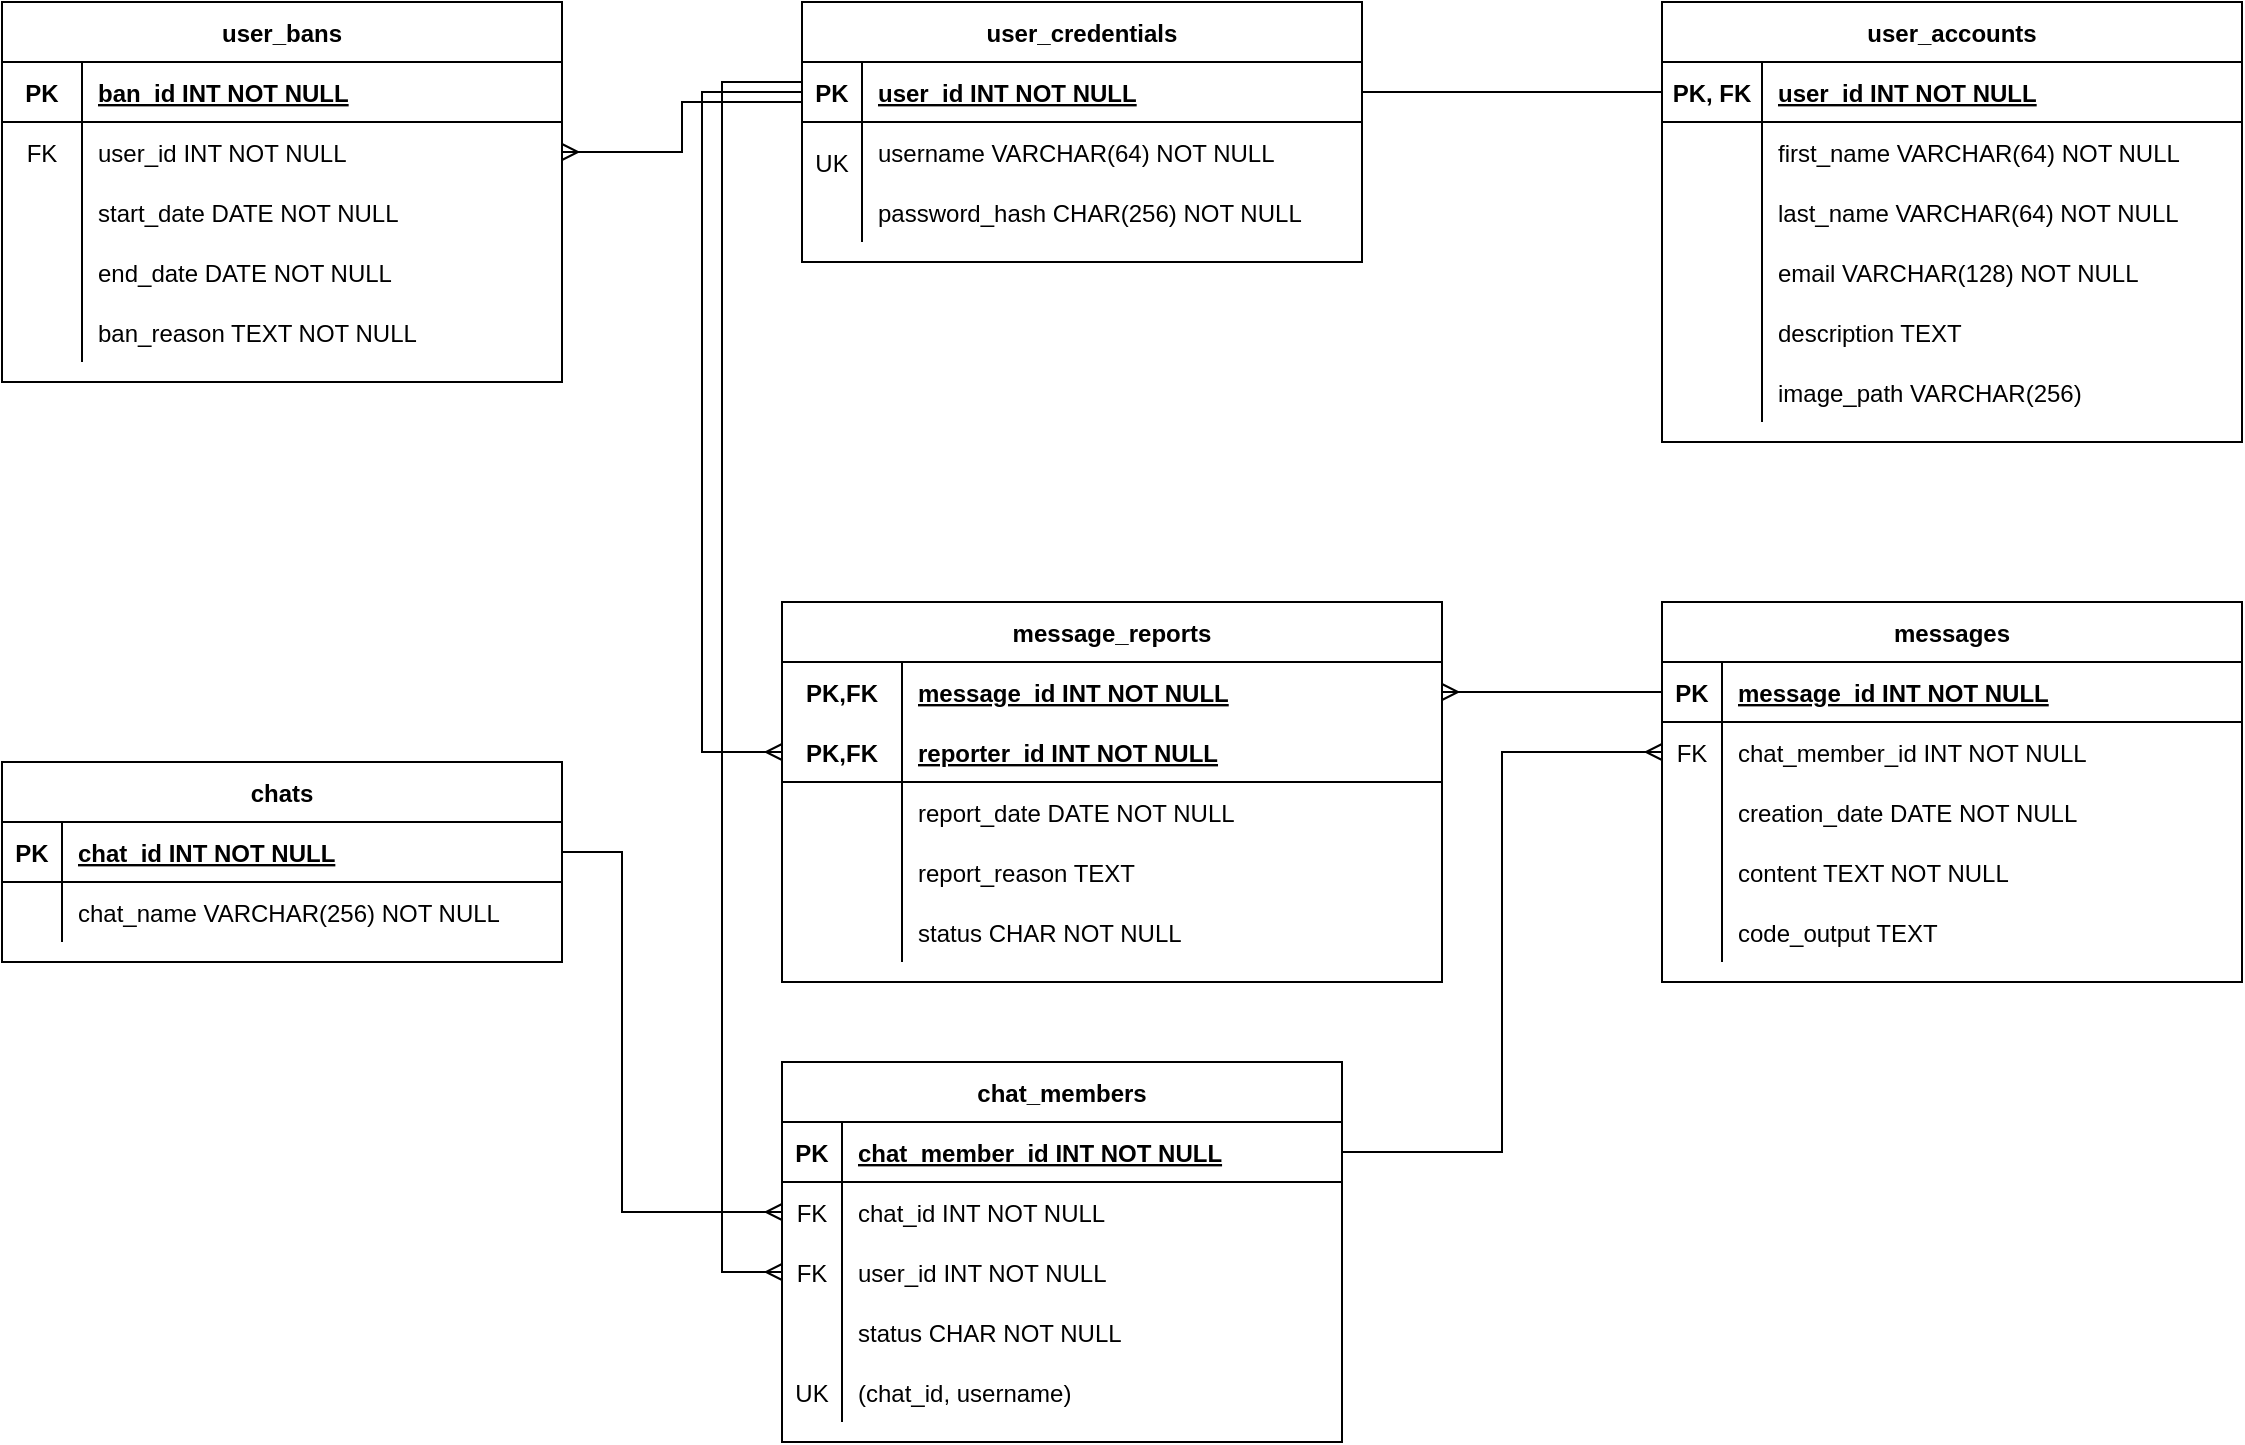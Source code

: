 <mxfile version="15.4.0" type="device"><diagram id="R2lEEEUBdFMjLlhIrx00" name="Page-1"><mxGraphModel dx="1874" dy="592" grid="1" gridSize="10" guides="1" tooltips="1" connect="1" arrows="1" fold="1" page="1" pageScale="1" pageWidth="850" pageHeight="1100" math="0" shadow="0" extFonts="Permanent Marker^https://fonts.googleapis.com/css?family=Permanent+Marker"><root><mxCell id="0"/><mxCell id="1" parent="0"/><mxCell id="C-vyLk0tnHw3VtMMgP7b-2" value="user_accounts" style="shape=table;startSize=30;container=1;collapsible=1;childLayout=tableLayout;fixedRows=1;rowLines=0;fontStyle=1;align=center;resizeLast=1;" parent="1" vertex="1"><mxGeometry x="510" y="120" width="290" height="220" as="geometry"/></mxCell><mxCell id="GaO1M5dm3-jOE7K2o9aE-83" value="" style="shape=partialRectangle;collapsible=0;dropTarget=0;pointerEvents=0;fillColor=none;top=0;left=0;bottom=1;right=0;points=[[0,0.5],[1,0.5]];portConstraint=eastwest;" parent="C-vyLk0tnHw3VtMMgP7b-2" vertex="1"><mxGeometry y="30" width="290" height="30" as="geometry"/></mxCell><mxCell id="GaO1M5dm3-jOE7K2o9aE-84" value="PK, FK" style="shape=partialRectangle;connectable=0;fillColor=none;top=0;left=0;bottom=0;right=0;fontStyle=1;overflow=hidden;" parent="GaO1M5dm3-jOE7K2o9aE-83" vertex="1"><mxGeometry width="50" height="30" as="geometry"><mxRectangle width="50" height="30" as="alternateBounds"/></mxGeometry></mxCell><mxCell id="GaO1M5dm3-jOE7K2o9aE-85" value="user_id INT NOT NULL" style="shape=partialRectangle;connectable=0;fillColor=none;top=0;left=0;bottom=0;right=0;align=left;spacingLeft=6;fontStyle=5;overflow=hidden;" parent="GaO1M5dm3-jOE7K2o9aE-83" vertex="1"><mxGeometry x="50" width="240" height="30" as="geometry"><mxRectangle width="240" height="30" as="alternateBounds"/></mxGeometry></mxCell><mxCell id="C-vyLk0tnHw3VtMMgP7b-9" value="" style="shape=partialRectangle;collapsible=0;dropTarget=0;pointerEvents=0;fillColor=none;points=[[0,0.5],[1,0.5]];portConstraint=eastwest;top=0;left=0;right=0;bottom=0;" parent="C-vyLk0tnHw3VtMMgP7b-2" vertex="1"><mxGeometry y="60" width="290" height="30" as="geometry"/></mxCell><mxCell id="C-vyLk0tnHw3VtMMgP7b-10" value="" style="shape=partialRectangle;overflow=hidden;connectable=0;fillColor=none;top=0;left=0;bottom=0;right=0;" parent="C-vyLk0tnHw3VtMMgP7b-9" vertex="1"><mxGeometry width="50" height="30" as="geometry"><mxRectangle width="50" height="30" as="alternateBounds"/></mxGeometry></mxCell><mxCell id="C-vyLk0tnHw3VtMMgP7b-11" value="first_name VARCHAR(64) NOT NULL" style="shape=partialRectangle;overflow=hidden;connectable=0;fillColor=none;top=0;left=0;bottom=0;right=0;align=left;spacingLeft=6;" parent="C-vyLk0tnHw3VtMMgP7b-9" vertex="1"><mxGeometry x="50" width="240" height="30" as="geometry"><mxRectangle width="240" height="30" as="alternateBounds"/></mxGeometry></mxCell><mxCell id="GaO1M5dm3-jOE7K2o9aE-3" value="" style="shape=partialRectangle;collapsible=0;dropTarget=0;pointerEvents=0;fillColor=none;top=0;left=0;bottom=0;right=0;points=[[0,0.5],[1,0.5]];portConstraint=eastwest;" parent="C-vyLk0tnHw3VtMMgP7b-2" vertex="1"><mxGeometry y="90" width="290" height="30" as="geometry"/></mxCell><mxCell id="GaO1M5dm3-jOE7K2o9aE-4" value="" style="shape=partialRectangle;connectable=0;fillColor=none;top=0;left=0;bottom=0;right=0;fontStyle=0;overflow=hidden;" parent="GaO1M5dm3-jOE7K2o9aE-3" vertex="1"><mxGeometry width="50" height="30" as="geometry"><mxRectangle width="50" height="30" as="alternateBounds"/></mxGeometry></mxCell><mxCell id="GaO1M5dm3-jOE7K2o9aE-5" value="last_name VARCHAR(64) NOT NULL" style="shape=partialRectangle;connectable=0;fillColor=none;top=0;left=0;bottom=0;right=0;align=left;spacingLeft=6;fontStyle=0;overflow=hidden;" parent="GaO1M5dm3-jOE7K2o9aE-3" vertex="1"><mxGeometry x="50" width="240" height="30" as="geometry"><mxRectangle width="240" height="30" as="alternateBounds"/></mxGeometry></mxCell><mxCell id="685tYnh_V5nKSDZMb5Vd-33" value="" style="shape=partialRectangle;collapsible=0;dropTarget=0;pointerEvents=0;fillColor=none;top=0;left=0;bottom=0;right=0;points=[[0,0.5],[1,0.5]];portConstraint=eastwest;" parent="C-vyLk0tnHw3VtMMgP7b-2" vertex="1"><mxGeometry y="120" width="290" height="30" as="geometry"/></mxCell><mxCell id="685tYnh_V5nKSDZMb5Vd-34" value="" style="shape=partialRectangle;connectable=0;fillColor=none;top=0;left=0;bottom=0;right=0;editable=1;overflow=hidden;" parent="685tYnh_V5nKSDZMb5Vd-33" vertex="1"><mxGeometry width="50" height="30" as="geometry"><mxRectangle width="50" height="30" as="alternateBounds"/></mxGeometry></mxCell><mxCell id="685tYnh_V5nKSDZMb5Vd-35" value="email VARCHAR(128) NOT NULL" style="shape=partialRectangle;connectable=0;fillColor=none;top=0;left=0;bottom=0;right=0;align=left;spacingLeft=6;overflow=hidden;" parent="685tYnh_V5nKSDZMb5Vd-33" vertex="1"><mxGeometry x="50" width="240" height="30" as="geometry"><mxRectangle width="240" height="30" as="alternateBounds"/></mxGeometry></mxCell><mxCell id="685tYnh_V5nKSDZMb5Vd-36" value="" style="shape=partialRectangle;collapsible=0;dropTarget=0;pointerEvents=0;fillColor=none;top=0;left=0;bottom=0;right=0;points=[[0,0.5],[1,0.5]];portConstraint=eastwest;" parent="C-vyLk0tnHw3VtMMgP7b-2" vertex="1"><mxGeometry y="150" width="290" height="30" as="geometry"/></mxCell><mxCell id="685tYnh_V5nKSDZMb5Vd-37" value="" style="shape=partialRectangle;connectable=0;fillColor=none;top=0;left=0;bottom=0;right=0;editable=1;overflow=hidden;" parent="685tYnh_V5nKSDZMb5Vd-36" vertex="1"><mxGeometry width="50" height="30" as="geometry"><mxRectangle width="50" height="30" as="alternateBounds"/></mxGeometry></mxCell><mxCell id="685tYnh_V5nKSDZMb5Vd-38" value="description TEXT" style="shape=partialRectangle;connectable=0;fillColor=none;top=0;left=0;bottom=0;right=0;align=left;spacingLeft=6;overflow=hidden;" parent="685tYnh_V5nKSDZMb5Vd-36" vertex="1"><mxGeometry x="50" width="240" height="30" as="geometry"><mxRectangle width="240" height="30" as="alternateBounds"/></mxGeometry></mxCell><mxCell id="GaO1M5dm3-jOE7K2o9aE-7" value="" style="shape=partialRectangle;collapsible=0;dropTarget=0;pointerEvents=0;fillColor=none;top=0;left=0;bottom=0;right=0;points=[[0,0.5],[1,0.5]];portConstraint=eastwest;" parent="C-vyLk0tnHw3VtMMgP7b-2" vertex="1"><mxGeometry y="180" width="290" height="30" as="geometry"/></mxCell><mxCell id="GaO1M5dm3-jOE7K2o9aE-8" value="" style="shape=partialRectangle;connectable=0;fillColor=none;top=0;left=0;bottom=0;right=0;fontStyle=0;overflow=hidden;" parent="GaO1M5dm3-jOE7K2o9aE-7" vertex="1"><mxGeometry width="50" height="30" as="geometry"><mxRectangle width="50" height="30" as="alternateBounds"/></mxGeometry></mxCell><mxCell id="GaO1M5dm3-jOE7K2o9aE-9" value="image_path VARCHAR(256)" style="shape=partialRectangle;connectable=0;fillColor=none;top=0;left=0;bottom=0;right=0;align=left;spacingLeft=6;fontStyle=0;overflow=hidden;" parent="GaO1M5dm3-jOE7K2o9aE-7" vertex="1"><mxGeometry x="50" width="240" height="30" as="geometry"><mxRectangle width="240" height="30" as="alternateBounds"/></mxGeometry></mxCell><mxCell id="C-vyLk0tnHw3VtMMgP7b-23" value="user_credentials" style="shape=table;startSize=30;container=1;collapsible=1;childLayout=tableLayout;fixedRows=1;rowLines=0;fontStyle=1;align=center;resizeLast=1;" parent="1" vertex="1"><mxGeometry x="80" y="120" width="280" height="130" as="geometry"/></mxCell><mxCell id="C-vyLk0tnHw3VtMMgP7b-24" value="" style="shape=partialRectangle;collapsible=0;dropTarget=0;pointerEvents=0;fillColor=none;points=[[0,0.5],[1,0.5]];portConstraint=eastwest;top=0;left=0;right=0;bottom=1;" parent="C-vyLk0tnHw3VtMMgP7b-23" vertex="1"><mxGeometry y="30" width="280" height="30" as="geometry"/></mxCell><mxCell id="C-vyLk0tnHw3VtMMgP7b-25" value="PK" style="shape=partialRectangle;overflow=hidden;connectable=0;fillColor=none;top=0;left=0;bottom=0;right=0;fontStyle=1;" parent="C-vyLk0tnHw3VtMMgP7b-24" vertex="1"><mxGeometry width="30" height="30" as="geometry"><mxRectangle width="30" height="30" as="alternateBounds"/></mxGeometry></mxCell><mxCell id="C-vyLk0tnHw3VtMMgP7b-26" value="user_id INT NOT NULL" style="shape=partialRectangle;overflow=hidden;connectable=0;fillColor=none;top=0;left=0;bottom=0;right=0;align=left;spacingLeft=6;fontStyle=5;" parent="C-vyLk0tnHw3VtMMgP7b-24" vertex="1"><mxGeometry x="30" width="250" height="30" as="geometry"><mxRectangle width="250" height="30" as="alternateBounds"/></mxGeometry></mxCell><mxCell id="r5uKi9inTsNfGz_mPgzD-1" value="" style="shape=partialRectangle;collapsible=0;dropTarget=0;pointerEvents=0;fillColor=none;top=0;left=0;bottom=0;right=0;points=[[0,0.5],[1,0.5]];portConstraint=eastwest;verticalAlign=bottom;" parent="C-vyLk0tnHw3VtMMgP7b-23" vertex="1"><mxGeometry y="60" width="280" height="30" as="geometry"/></mxCell><mxCell id="r5uKi9inTsNfGz_mPgzD-2" value="UK" style="shape=partialRectangle;connectable=0;fillColor=none;top=0;left=0;bottom=0;right=0;fontStyle=0;overflow=hidden;verticalAlign=bottom;" parent="r5uKi9inTsNfGz_mPgzD-1" vertex="1"><mxGeometry width="30" height="30" as="geometry"><mxRectangle width="30" height="30" as="alternateBounds"/></mxGeometry></mxCell><mxCell id="r5uKi9inTsNfGz_mPgzD-3" value="username VARCHAR(64) NOT NULL" style="shape=partialRectangle;connectable=0;fillColor=none;top=0;left=0;bottom=0;right=0;align=left;spacingLeft=6;fontStyle=0;overflow=hidden;" parent="r5uKi9inTsNfGz_mPgzD-1" vertex="1"><mxGeometry x="30" width="250" height="30" as="geometry"><mxRectangle width="250" height="30" as="alternateBounds"/></mxGeometry></mxCell><mxCell id="C-vyLk0tnHw3VtMMgP7b-27" value="" style="shape=partialRectangle;collapsible=0;dropTarget=0;pointerEvents=0;fillColor=none;points=[[0,0.5],[1,0.5]];portConstraint=eastwest;top=0;left=0;right=0;bottom=0;" parent="C-vyLk0tnHw3VtMMgP7b-23" vertex="1"><mxGeometry y="90" width="280" height="30" as="geometry"/></mxCell><mxCell id="C-vyLk0tnHw3VtMMgP7b-28" value="" style="shape=partialRectangle;overflow=hidden;connectable=0;fillColor=none;top=0;left=0;bottom=0;right=0;" parent="C-vyLk0tnHw3VtMMgP7b-27" vertex="1"><mxGeometry width="30" height="30" as="geometry"><mxRectangle width="30" height="30" as="alternateBounds"/></mxGeometry></mxCell><mxCell id="C-vyLk0tnHw3VtMMgP7b-29" value="password_hash CHAR(256) NOT NULL" style="shape=partialRectangle;overflow=hidden;connectable=0;fillColor=none;top=0;left=0;bottom=0;right=0;align=left;spacingLeft=6;" parent="C-vyLk0tnHw3VtMMgP7b-27" vertex="1"><mxGeometry x="30" width="250" height="30" as="geometry"><mxRectangle width="250" height="30" as="alternateBounds"/></mxGeometry></mxCell><mxCell id="GaO1M5dm3-jOE7K2o9aE-10" value="chats" style="shape=table;startSize=30;container=1;collapsible=1;childLayout=tableLayout;fixedRows=1;rowLines=0;fontStyle=1;align=center;resizeLast=1;" parent="1" vertex="1"><mxGeometry x="-320" y="500" width="280" height="100" as="geometry"/></mxCell><mxCell id="GaO1M5dm3-jOE7K2o9aE-11" value="" style="shape=partialRectangle;collapsible=0;dropTarget=0;pointerEvents=0;fillColor=none;top=0;left=0;bottom=1;right=0;points=[[0,0.5],[1,0.5]];portConstraint=eastwest;" parent="GaO1M5dm3-jOE7K2o9aE-10" vertex="1"><mxGeometry y="30" width="280" height="30" as="geometry"/></mxCell><mxCell id="GaO1M5dm3-jOE7K2o9aE-12" value="PK" style="shape=partialRectangle;connectable=0;fillColor=none;top=0;left=0;bottom=0;right=0;fontStyle=1;overflow=hidden;" parent="GaO1M5dm3-jOE7K2o9aE-11" vertex="1"><mxGeometry width="30" height="30" as="geometry"><mxRectangle width="30" height="30" as="alternateBounds"/></mxGeometry></mxCell><mxCell id="GaO1M5dm3-jOE7K2o9aE-13" value="chat_id INT NOT NULL" style="shape=partialRectangle;connectable=0;fillColor=none;top=0;left=0;bottom=0;right=0;align=left;spacingLeft=6;fontStyle=5;overflow=hidden;" parent="GaO1M5dm3-jOE7K2o9aE-11" vertex="1"><mxGeometry x="30" width="250" height="30" as="geometry"><mxRectangle width="250" height="30" as="alternateBounds"/></mxGeometry></mxCell><mxCell id="GaO1M5dm3-jOE7K2o9aE-14" value="" style="shape=partialRectangle;collapsible=0;dropTarget=0;pointerEvents=0;fillColor=none;top=0;left=0;bottom=0;right=0;points=[[0,0.5],[1,0.5]];portConstraint=eastwest;" parent="GaO1M5dm3-jOE7K2o9aE-10" vertex="1"><mxGeometry y="60" width="280" height="30" as="geometry"/></mxCell><mxCell id="GaO1M5dm3-jOE7K2o9aE-15" value="" style="shape=partialRectangle;connectable=0;fillColor=none;top=0;left=0;bottom=0;right=0;editable=1;overflow=hidden;" parent="GaO1M5dm3-jOE7K2o9aE-14" vertex="1"><mxGeometry width="30" height="30" as="geometry"><mxRectangle width="30" height="30" as="alternateBounds"/></mxGeometry></mxCell><mxCell id="GaO1M5dm3-jOE7K2o9aE-16" value="chat_name VARCHAR(256) NOT NULL" style="shape=partialRectangle;connectable=0;fillColor=none;top=0;left=0;bottom=0;right=0;align=left;spacingLeft=6;overflow=hidden;" parent="GaO1M5dm3-jOE7K2o9aE-14" vertex="1"><mxGeometry x="30" width="250" height="30" as="geometry"><mxRectangle width="250" height="30" as="alternateBounds"/></mxGeometry></mxCell><mxCell id="GaO1M5dm3-jOE7K2o9aE-23" value="messages" style="shape=table;startSize=30;container=1;collapsible=1;childLayout=tableLayout;fixedRows=1;rowLines=0;fontStyle=1;align=center;resizeLast=1;" parent="1" vertex="1"><mxGeometry x="510" y="420" width="290" height="190" as="geometry"/></mxCell><mxCell id="GaO1M5dm3-jOE7K2o9aE-24" value="" style="shape=partialRectangle;collapsible=0;dropTarget=0;pointerEvents=0;fillColor=none;top=0;left=0;bottom=1;right=0;points=[[0,0.5],[1,0.5]];portConstraint=eastwest;" parent="GaO1M5dm3-jOE7K2o9aE-23" vertex="1"><mxGeometry y="30" width="290" height="30" as="geometry"/></mxCell><mxCell id="GaO1M5dm3-jOE7K2o9aE-25" value="PK" style="shape=partialRectangle;connectable=0;fillColor=none;top=0;left=0;bottom=0;right=0;fontStyle=1;overflow=hidden;" parent="GaO1M5dm3-jOE7K2o9aE-24" vertex="1"><mxGeometry width="30" height="30" as="geometry"><mxRectangle width="30" height="30" as="alternateBounds"/></mxGeometry></mxCell><mxCell id="GaO1M5dm3-jOE7K2o9aE-26" value="message_id INT NOT NULL" style="shape=partialRectangle;connectable=0;fillColor=none;top=0;left=0;bottom=0;right=0;align=left;spacingLeft=6;fontStyle=5;overflow=hidden;" parent="GaO1M5dm3-jOE7K2o9aE-24" vertex="1"><mxGeometry x="30" width="260" height="30" as="geometry"><mxRectangle width="260" height="30" as="alternateBounds"/></mxGeometry></mxCell><mxCell id="GaO1M5dm3-jOE7K2o9aE-168" value="" style="shape=partialRectangle;collapsible=0;dropTarget=0;pointerEvents=0;fillColor=none;top=0;left=0;bottom=0;right=0;points=[[0,0.5],[1,0.5]];portConstraint=eastwest;" parent="GaO1M5dm3-jOE7K2o9aE-23" vertex="1"><mxGeometry y="60" width="290" height="30" as="geometry"/></mxCell><mxCell id="GaO1M5dm3-jOE7K2o9aE-169" value="FK" style="shape=partialRectangle;connectable=0;fillColor=none;top=0;left=0;bottom=0;right=0;fontStyle=0;overflow=hidden;" parent="GaO1M5dm3-jOE7K2o9aE-168" vertex="1"><mxGeometry width="30" height="30" as="geometry"><mxRectangle width="30" height="30" as="alternateBounds"/></mxGeometry></mxCell><mxCell id="GaO1M5dm3-jOE7K2o9aE-170" value="chat_member_id INT NOT NULL" style="shape=partialRectangle;connectable=0;fillColor=none;top=0;left=0;bottom=0;right=0;align=left;spacingLeft=6;fontStyle=0;overflow=hidden;" parent="GaO1M5dm3-jOE7K2o9aE-168" vertex="1"><mxGeometry x="30" width="260" height="30" as="geometry"><mxRectangle width="260" height="30" as="alternateBounds"/></mxGeometry></mxCell><mxCell id="GaO1M5dm3-jOE7K2o9aE-27" value="" style="shape=partialRectangle;collapsible=0;dropTarget=0;pointerEvents=0;fillColor=none;top=0;left=0;bottom=0;right=0;points=[[0,0.5],[1,0.5]];portConstraint=eastwest;" parent="GaO1M5dm3-jOE7K2o9aE-23" vertex="1"><mxGeometry y="90" width="290" height="30" as="geometry"/></mxCell><mxCell id="GaO1M5dm3-jOE7K2o9aE-28" value="" style="shape=partialRectangle;connectable=0;fillColor=none;top=0;left=0;bottom=0;right=0;editable=1;overflow=hidden;" parent="GaO1M5dm3-jOE7K2o9aE-27" vertex="1"><mxGeometry width="30" height="30" as="geometry"><mxRectangle width="30" height="30" as="alternateBounds"/></mxGeometry></mxCell><mxCell id="GaO1M5dm3-jOE7K2o9aE-29" value="creation_date DATE NOT NULL" style="shape=partialRectangle;connectable=0;fillColor=none;top=0;left=0;bottom=0;right=0;align=left;spacingLeft=6;overflow=hidden;" parent="GaO1M5dm3-jOE7K2o9aE-27" vertex="1"><mxGeometry x="30" width="260" height="30" as="geometry"><mxRectangle width="260" height="30" as="alternateBounds"/></mxGeometry></mxCell><mxCell id="GaO1M5dm3-jOE7K2o9aE-30" value="" style="shape=partialRectangle;collapsible=0;dropTarget=0;pointerEvents=0;fillColor=none;top=0;left=0;bottom=0;right=0;points=[[0,0.5],[1,0.5]];portConstraint=eastwest;" parent="GaO1M5dm3-jOE7K2o9aE-23" vertex="1"><mxGeometry y="120" width="290" height="30" as="geometry"/></mxCell><mxCell id="GaO1M5dm3-jOE7K2o9aE-31" value="" style="shape=partialRectangle;connectable=0;fillColor=none;top=0;left=0;bottom=0;right=0;editable=1;overflow=hidden;" parent="GaO1M5dm3-jOE7K2o9aE-30" vertex="1"><mxGeometry width="30" height="30" as="geometry"><mxRectangle width="30" height="30" as="alternateBounds"/></mxGeometry></mxCell><mxCell id="GaO1M5dm3-jOE7K2o9aE-32" value="content TEXT NOT NULL" style="shape=partialRectangle;connectable=0;fillColor=none;top=0;left=0;bottom=0;right=0;align=left;spacingLeft=6;overflow=hidden;" parent="GaO1M5dm3-jOE7K2o9aE-30" vertex="1"><mxGeometry x="30" width="260" height="30" as="geometry"><mxRectangle width="260" height="30" as="alternateBounds"/></mxGeometry></mxCell><mxCell id="685tYnh_V5nKSDZMb5Vd-1" value="" style="shape=partialRectangle;collapsible=0;dropTarget=0;pointerEvents=0;fillColor=none;top=0;left=0;bottom=0;right=0;points=[[0,0.5],[1,0.5]];portConstraint=eastwest;" parent="GaO1M5dm3-jOE7K2o9aE-23" vertex="1"><mxGeometry y="150" width="290" height="30" as="geometry"/></mxCell><mxCell id="685tYnh_V5nKSDZMb5Vd-2" value="" style="shape=partialRectangle;connectable=0;fillColor=none;top=0;left=0;bottom=0;right=0;editable=1;overflow=hidden;" parent="685tYnh_V5nKSDZMb5Vd-1" vertex="1"><mxGeometry width="30" height="30" as="geometry"><mxRectangle width="30" height="30" as="alternateBounds"/></mxGeometry></mxCell><mxCell id="685tYnh_V5nKSDZMb5Vd-3" value="code_output TEXT" style="shape=partialRectangle;connectable=0;fillColor=none;top=0;left=0;bottom=0;right=0;align=left;spacingLeft=6;overflow=hidden;" parent="685tYnh_V5nKSDZMb5Vd-1" vertex="1"><mxGeometry x="30" width="260" height="30" as="geometry"><mxRectangle width="260" height="30" as="alternateBounds"/></mxGeometry></mxCell><mxCell id="GaO1M5dm3-jOE7K2o9aE-127" value="message_reports" style="shape=table;startSize=30;container=1;collapsible=1;childLayout=tableLayout;fixedRows=1;rowLines=0;fontStyle=1;align=center;resizeLast=1;" parent="1" vertex="1"><mxGeometry x="70" y="420" width="330" height="190" as="geometry"/></mxCell><mxCell id="GaO1M5dm3-jOE7K2o9aE-128" value="" style="shape=partialRectangle;collapsible=0;dropTarget=0;pointerEvents=0;fillColor=none;top=0;left=0;bottom=0;right=0;points=[[0,0.5],[1,0.5]];portConstraint=eastwest;" parent="GaO1M5dm3-jOE7K2o9aE-127" vertex="1"><mxGeometry y="30" width="330" height="30" as="geometry"/></mxCell><mxCell id="GaO1M5dm3-jOE7K2o9aE-129" value="PK,FK" style="shape=partialRectangle;connectable=0;fillColor=none;top=0;left=0;bottom=0;right=0;fontStyle=1;overflow=hidden;" parent="GaO1M5dm3-jOE7K2o9aE-128" vertex="1"><mxGeometry width="60" height="30" as="geometry"><mxRectangle width="60" height="30" as="alternateBounds"/></mxGeometry></mxCell><mxCell id="GaO1M5dm3-jOE7K2o9aE-130" value="message_id INT NOT NULL" style="shape=partialRectangle;connectable=0;fillColor=none;top=0;left=0;bottom=0;right=0;align=left;spacingLeft=6;fontStyle=5;overflow=hidden;" parent="GaO1M5dm3-jOE7K2o9aE-128" vertex="1"><mxGeometry x="60" width="270" height="30" as="geometry"><mxRectangle width="270" height="30" as="alternateBounds"/></mxGeometry></mxCell><mxCell id="GaO1M5dm3-jOE7K2o9aE-131" value="" style="shape=partialRectangle;collapsible=0;dropTarget=0;pointerEvents=0;fillColor=none;top=0;left=0;bottom=1;right=0;points=[[0,0.5],[1,0.5]];portConstraint=eastwest;" parent="GaO1M5dm3-jOE7K2o9aE-127" vertex="1"><mxGeometry y="60" width="330" height="30" as="geometry"/></mxCell><mxCell id="GaO1M5dm3-jOE7K2o9aE-132" value="PK,FK" style="shape=partialRectangle;connectable=0;fillColor=none;top=0;left=0;bottom=0;right=0;fontStyle=1;overflow=hidden;" parent="GaO1M5dm3-jOE7K2o9aE-131" vertex="1"><mxGeometry width="60" height="30" as="geometry"><mxRectangle width="60" height="30" as="alternateBounds"/></mxGeometry></mxCell><mxCell id="GaO1M5dm3-jOE7K2o9aE-133" value="reporter_id INT NOT NULL" style="shape=partialRectangle;connectable=0;fillColor=none;top=0;left=0;bottom=0;right=0;align=left;spacingLeft=6;fontStyle=5;overflow=hidden;" parent="GaO1M5dm3-jOE7K2o9aE-131" vertex="1"><mxGeometry x="60" width="270" height="30" as="geometry"><mxRectangle width="270" height="30" as="alternateBounds"/></mxGeometry></mxCell><mxCell id="GaO1M5dm3-jOE7K2o9aE-134" value="" style="shape=partialRectangle;collapsible=0;dropTarget=0;pointerEvents=0;fillColor=none;top=0;left=0;bottom=0;right=0;points=[[0,0.5],[1,0.5]];portConstraint=eastwest;" parent="GaO1M5dm3-jOE7K2o9aE-127" vertex="1"><mxGeometry y="90" width="330" height="30" as="geometry"/></mxCell><mxCell id="GaO1M5dm3-jOE7K2o9aE-135" value="" style="shape=partialRectangle;connectable=0;fillColor=none;top=0;left=0;bottom=0;right=0;editable=1;overflow=hidden;" parent="GaO1M5dm3-jOE7K2o9aE-134" vertex="1"><mxGeometry width="60" height="30" as="geometry"><mxRectangle width="60" height="30" as="alternateBounds"/></mxGeometry></mxCell><mxCell id="GaO1M5dm3-jOE7K2o9aE-136" value="report_date DATE NOT NULL" style="shape=partialRectangle;connectable=0;fillColor=none;top=0;left=0;bottom=0;right=0;align=left;spacingLeft=6;overflow=hidden;" parent="GaO1M5dm3-jOE7K2o9aE-134" vertex="1"><mxGeometry x="60" width="270" height="30" as="geometry"><mxRectangle width="270" height="30" as="alternateBounds"/></mxGeometry></mxCell><mxCell id="tm07gr4r2LHi5_BjwNH7-2" value="" style="shape=partialRectangle;collapsible=0;dropTarget=0;pointerEvents=0;fillColor=none;top=0;left=0;bottom=0;right=0;points=[[0,0.5],[1,0.5]];portConstraint=eastwest;" parent="GaO1M5dm3-jOE7K2o9aE-127" vertex="1"><mxGeometry y="120" width="330" height="30" as="geometry"/></mxCell><mxCell id="tm07gr4r2LHi5_BjwNH7-3" value="" style="shape=partialRectangle;connectable=0;fillColor=none;top=0;left=0;bottom=0;right=0;editable=1;overflow=hidden;" parent="tm07gr4r2LHi5_BjwNH7-2" vertex="1"><mxGeometry width="60" height="30" as="geometry"><mxRectangle width="60" height="30" as="alternateBounds"/></mxGeometry></mxCell><mxCell id="tm07gr4r2LHi5_BjwNH7-4" value="report_reason TEXT" style="shape=partialRectangle;connectable=0;fillColor=none;top=0;left=0;bottom=0;right=0;align=left;spacingLeft=6;overflow=hidden;" parent="tm07gr4r2LHi5_BjwNH7-2" vertex="1"><mxGeometry x="60" width="270" height="30" as="geometry"><mxRectangle width="270" height="30" as="alternateBounds"/></mxGeometry></mxCell><mxCell id="AgEk8DPRyIqBfQqGnytu-9" value="" style="shape=partialRectangle;collapsible=0;dropTarget=0;pointerEvents=0;fillColor=none;top=0;left=0;bottom=0;right=0;points=[[0,0.5],[1,0.5]];portConstraint=eastwest;" vertex="1" parent="GaO1M5dm3-jOE7K2o9aE-127"><mxGeometry y="150" width="330" height="30" as="geometry"/></mxCell><mxCell id="AgEk8DPRyIqBfQqGnytu-10" value="" style="shape=partialRectangle;connectable=0;fillColor=none;top=0;left=0;bottom=0;right=0;editable=1;overflow=hidden;" vertex="1" parent="AgEk8DPRyIqBfQqGnytu-9"><mxGeometry width="60" height="30" as="geometry"><mxRectangle width="60" height="30" as="alternateBounds"/></mxGeometry></mxCell><mxCell id="AgEk8DPRyIqBfQqGnytu-11" value="status CHAR NOT NULL" style="shape=partialRectangle;connectable=0;fillColor=none;top=0;left=0;bottom=0;right=0;align=left;spacingLeft=6;overflow=hidden;" vertex="1" parent="AgEk8DPRyIqBfQqGnytu-9"><mxGeometry x="60" width="270" height="30" as="geometry"><mxRectangle width="270" height="30" as="alternateBounds"/></mxGeometry></mxCell><mxCell id="GaO1M5dm3-jOE7K2o9aE-150" value="" style="endArrow=none;html=1;rounded=0;edgeStyle=orthogonalEdgeStyle;exitX=1;exitY=0.5;exitDx=0;exitDy=0;entryX=0;entryY=0.5;entryDx=0;entryDy=0;" parent="1" source="C-vyLk0tnHw3VtMMgP7b-24" target="GaO1M5dm3-jOE7K2o9aE-83" edge="1"><mxGeometry relative="1" as="geometry"><mxPoint x="340" y="230" as="sourcePoint"/><mxPoint x="500" y="230" as="targetPoint"/></mxGeometry></mxCell><mxCell id="GaO1M5dm3-jOE7K2o9aE-153" value="" style="endArrow=ERmany;html=1;rounded=0;edgeStyle=orthogonalEdgeStyle;entryX=0;entryY=0.5;entryDx=0;entryDy=0;exitX=0;exitY=0.5;exitDx=0;exitDy=0;endFill=0;" parent="1" source="C-vyLk0tnHw3VtMMgP7b-24" target="GaO1M5dm3-jOE7K2o9aE-131" edge="1"><mxGeometry relative="1" as="geometry"><mxPoint x="60" y="165" as="sourcePoint"/><mxPoint x="520" y="175" as="targetPoint"/><Array as="points"><mxPoint x="30" y="165"/><mxPoint x="30" y="495"/></Array></mxGeometry></mxCell><mxCell id="GaO1M5dm3-jOE7K2o9aE-165" value="" style="endArrow=ERmany;html=1;rounded=0;edgeStyle=orthogonalEdgeStyle;entryX=1;entryY=0.5;entryDx=0;entryDy=0;exitX=0;exitY=0.5;exitDx=0;exitDy=0;endFill=0;" parent="1" source="GaO1M5dm3-jOE7K2o9aE-24" target="GaO1M5dm3-jOE7K2o9aE-128" edge="1"><mxGeometry relative="1" as="geometry"><mxPoint x="90" y="175" as="sourcePoint"/><mxPoint x="80" y="505" as="targetPoint"/><Array as="points"><mxPoint x="490" y="465"/><mxPoint x="490" y="465"/></Array></mxGeometry></mxCell><mxCell id="GaO1M5dm3-jOE7K2o9aE-177" value="user_bans" style="shape=table;startSize=30;container=1;collapsible=1;childLayout=tableLayout;fixedRows=1;rowLines=0;fontStyle=1;align=center;resizeLast=1;" parent="1" vertex="1"><mxGeometry x="-320" y="120" width="280" height="190" as="geometry"/></mxCell><mxCell id="GaO1M5dm3-jOE7K2o9aE-178" value="" style="shape=partialRectangle;collapsible=0;dropTarget=0;pointerEvents=0;fillColor=none;top=0;left=0;bottom=1;right=0;points=[[0,0.5],[1,0.5]];portConstraint=eastwest;" parent="GaO1M5dm3-jOE7K2o9aE-177" vertex="1"><mxGeometry y="30" width="280" height="30" as="geometry"/></mxCell><mxCell id="GaO1M5dm3-jOE7K2o9aE-179" value="PK" style="shape=partialRectangle;connectable=0;fillColor=none;top=0;left=0;bottom=0;right=0;fontStyle=1;overflow=hidden;" parent="GaO1M5dm3-jOE7K2o9aE-178" vertex="1"><mxGeometry width="40" height="30" as="geometry"><mxRectangle width="40" height="30" as="alternateBounds"/></mxGeometry></mxCell><mxCell id="GaO1M5dm3-jOE7K2o9aE-180" value="ban_id INT NOT NULL" style="shape=partialRectangle;connectable=0;fillColor=none;top=0;left=0;bottom=0;right=0;align=left;spacingLeft=6;fontStyle=5;overflow=hidden;" parent="GaO1M5dm3-jOE7K2o9aE-178" vertex="1"><mxGeometry x="40" width="240" height="30" as="geometry"><mxRectangle width="240" height="30" as="alternateBounds"/></mxGeometry></mxCell><mxCell id="AgEk8DPRyIqBfQqGnytu-1" value="" style="shape=partialRectangle;collapsible=0;dropTarget=0;pointerEvents=0;fillColor=none;top=0;left=0;bottom=0;right=0;points=[[0,0.5],[1,0.5]];portConstraint=eastwest;" vertex="1" parent="GaO1M5dm3-jOE7K2o9aE-177"><mxGeometry y="60" width="280" height="30" as="geometry"/></mxCell><mxCell id="AgEk8DPRyIqBfQqGnytu-2" value="FK" style="shape=partialRectangle;connectable=0;fillColor=none;top=0;left=0;bottom=0;right=0;fontStyle=0;overflow=hidden;" vertex="1" parent="AgEk8DPRyIqBfQqGnytu-1"><mxGeometry width="40" height="30" as="geometry"><mxRectangle width="40" height="30" as="alternateBounds"/></mxGeometry></mxCell><mxCell id="AgEk8DPRyIqBfQqGnytu-3" value="user_id INT NOT NULL" style="shape=partialRectangle;connectable=0;fillColor=none;top=0;left=0;bottom=0;right=0;align=left;spacingLeft=6;fontStyle=0;overflow=hidden;" vertex="1" parent="AgEk8DPRyIqBfQqGnytu-1"><mxGeometry x="40" width="240" height="30" as="geometry"><mxRectangle width="240" height="30" as="alternateBounds"/></mxGeometry></mxCell><mxCell id="GaO1M5dm3-jOE7K2o9aE-181" value="" style="shape=partialRectangle;collapsible=0;dropTarget=0;pointerEvents=0;fillColor=none;top=0;left=0;bottom=0;right=0;points=[[0,0.5],[1,0.5]];portConstraint=eastwest;" parent="GaO1M5dm3-jOE7K2o9aE-177" vertex="1"><mxGeometry y="90" width="280" height="30" as="geometry"/></mxCell><mxCell id="GaO1M5dm3-jOE7K2o9aE-182" value="" style="shape=partialRectangle;connectable=0;fillColor=none;top=0;left=0;bottom=0;right=0;editable=1;overflow=hidden;" parent="GaO1M5dm3-jOE7K2o9aE-181" vertex="1"><mxGeometry width="40" height="30" as="geometry"><mxRectangle width="40" height="30" as="alternateBounds"/></mxGeometry></mxCell><mxCell id="GaO1M5dm3-jOE7K2o9aE-183" value="start_date DATE NOT NULL" style="shape=partialRectangle;connectable=0;fillColor=none;top=0;left=0;bottom=0;right=0;align=left;spacingLeft=6;overflow=hidden;" parent="GaO1M5dm3-jOE7K2o9aE-181" vertex="1"><mxGeometry x="40" width="240" height="30" as="geometry"><mxRectangle width="240" height="30" as="alternateBounds"/></mxGeometry></mxCell><mxCell id="GaO1M5dm3-jOE7K2o9aE-184" value="" style="shape=partialRectangle;collapsible=0;dropTarget=0;pointerEvents=0;fillColor=none;top=0;left=0;bottom=0;right=0;points=[[0,0.5],[1,0.5]];portConstraint=eastwest;" parent="GaO1M5dm3-jOE7K2o9aE-177" vertex="1"><mxGeometry y="120" width="280" height="30" as="geometry"/></mxCell><mxCell id="GaO1M5dm3-jOE7K2o9aE-185" value="" style="shape=partialRectangle;connectable=0;fillColor=none;top=0;left=0;bottom=0;right=0;editable=1;overflow=hidden;" parent="GaO1M5dm3-jOE7K2o9aE-184" vertex="1"><mxGeometry width="40" height="30" as="geometry"><mxRectangle width="40" height="30" as="alternateBounds"/></mxGeometry></mxCell><mxCell id="GaO1M5dm3-jOE7K2o9aE-186" value="end_date DATE NOT NULL" style="shape=partialRectangle;connectable=0;fillColor=none;top=0;left=0;bottom=0;right=0;align=left;spacingLeft=6;overflow=hidden;" parent="GaO1M5dm3-jOE7K2o9aE-184" vertex="1"><mxGeometry x="40" width="240" height="30" as="geometry"><mxRectangle width="240" height="30" as="alternateBounds"/></mxGeometry></mxCell><mxCell id="GaO1M5dm3-jOE7K2o9aE-193" value="" style="shape=partialRectangle;collapsible=0;dropTarget=0;pointerEvents=0;fillColor=none;top=0;left=0;bottom=0;right=0;points=[[0,0.5],[1,0.5]];portConstraint=eastwest;" parent="GaO1M5dm3-jOE7K2o9aE-177" vertex="1"><mxGeometry y="150" width="280" height="30" as="geometry"/></mxCell><mxCell id="GaO1M5dm3-jOE7K2o9aE-194" value="" style="shape=partialRectangle;connectable=0;fillColor=none;top=0;left=0;bottom=0;right=0;fontStyle=0;overflow=hidden;" parent="GaO1M5dm3-jOE7K2o9aE-193" vertex="1"><mxGeometry width="40" height="30" as="geometry"><mxRectangle width="40" height="30" as="alternateBounds"/></mxGeometry></mxCell><mxCell id="GaO1M5dm3-jOE7K2o9aE-195" value="ban_reason TEXT NOT NULL" style="shape=partialRectangle;connectable=0;fillColor=none;top=0;left=0;bottom=0;right=0;align=left;spacingLeft=6;fontStyle=0;overflow=hidden;" parent="GaO1M5dm3-jOE7K2o9aE-193" vertex="1"><mxGeometry x="40" width="240" height="30" as="geometry"><mxRectangle width="240" height="30" as="alternateBounds"/></mxGeometry></mxCell><mxCell id="685tYnh_V5nKSDZMb5Vd-4" value="chat_members" style="shape=table;startSize=30;container=1;collapsible=1;childLayout=tableLayout;fixedRows=1;rowLines=0;fontStyle=1;align=center;resizeLast=1;" parent="1" vertex="1"><mxGeometry x="70" y="650" width="280" height="190" as="geometry"/></mxCell><mxCell id="685tYnh_V5nKSDZMb5Vd-5" value="" style="shape=partialRectangle;collapsible=0;dropTarget=0;pointerEvents=0;fillColor=none;top=0;left=0;bottom=1;right=0;points=[[0,0.5],[1,0.5]];portConstraint=eastwest;" parent="685tYnh_V5nKSDZMb5Vd-4" vertex="1"><mxGeometry y="30" width="280" height="30" as="geometry"/></mxCell><mxCell id="685tYnh_V5nKSDZMb5Vd-6" value="PK" style="shape=partialRectangle;connectable=0;fillColor=none;top=0;left=0;bottom=0;right=0;fontStyle=1;overflow=hidden;" parent="685tYnh_V5nKSDZMb5Vd-5" vertex="1"><mxGeometry width="30" height="30" as="geometry"><mxRectangle width="30" height="30" as="alternateBounds"/></mxGeometry></mxCell><mxCell id="685tYnh_V5nKSDZMb5Vd-7" value="chat_member_id INT NOT NULL" style="shape=partialRectangle;connectable=0;fillColor=none;top=0;left=0;bottom=0;right=0;align=left;spacingLeft=6;fontStyle=5;overflow=hidden;" parent="685tYnh_V5nKSDZMb5Vd-5" vertex="1"><mxGeometry x="30" width="250" height="30" as="geometry"><mxRectangle width="250" height="30" as="alternateBounds"/></mxGeometry></mxCell><mxCell id="685tYnh_V5nKSDZMb5Vd-11" value="" style="shape=partialRectangle;collapsible=0;dropTarget=0;pointerEvents=0;fillColor=none;top=0;left=0;bottom=0;right=0;points=[[0,0.5],[1,0.5]];portConstraint=eastwest;" parent="685tYnh_V5nKSDZMb5Vd-4" vertex="1"><mxGeometry y="60" width="280" height="30" as="geometry"/></mxCell><mxCell id="685tYnh_V5nKSDZMb5Vd-12" value="FK" style="shape=partialRectangle;connectable=0;fillColor=none;top=0;left=0;bottom=0;right=0;editable=1;overflow=hidden;" parent="685tYnh_V5nKSDZMb5Vd-11" vertex="1"><mxGeometry width="30" height="30" as="geometry"><mxRectangle width="30" height="30" as="alternateBounds"/></mxGeometry></mxCell><mxCell id="685tYnh_V5nKSDZMb5Vd-13" value="chat_id INT NOT NULL" style="shape=partialRectangle;connectable=0;fillColor=none;top=0;left=0;bottom=0;right=0;align=left;spacingLeft=6;overflow=hidden;" parent="685tYnh_V5nKSDZMb5Vd-11" vertex="1"><mxGeometry x="30" width="250" height="30" as="geometry"><mxRectangle width="250" height="30" as="alternateBounds"/></mxGeometry></mxCell><mxCell id="685tYnh_V5nKSDZMb5Vd-14" value="" style="shape=partialRectangle;collapsible=0;dropTarget=0;pointerEvents=0;fillColor=none;top=0;left=0;bottom=0;right=0;points=[[0,0.5],[1,0.5]];portConstraint=eastwest;" parent="685tYnh_V5nKSDZMb5Vd-4" vertex="1"><mxGeometry y="90" width="280" height="30" as="geometry"/></mxCell><mxCell id="685tYnh_V5nKSDZMb5Vd-15" value="FK" style="shape=partialRectangle;connectable=0;fillColor=none;top=0;left=0;bottom=0;right=0;editable=1;overflow=hidden;" parent="685tYnh_V5nKSDZMb5Vd-14" vertex="1"><mxGeometry width="30" height="30" as="geometry"><mxRectangle width="30" height="30" as="alternateBounds"/></mxGeometry></mxCell><mxCell id="685tYnh_V5nKSDZMb5Vd-16" value="user_id INT NOT NULL" style="shape=partialRectangle;connectable=0;fillColor=none;top=0;left=0;bottom=0;right=0;align=left;spacingLeft=6;overflow=hidden;" parent="685tYnh_V5nKSDZMb5Vd-14" vertex="1"><mxGeometry x="30" width="250" height="30" as="geometry"><mxRectangle width="250" height="30" as="alternateBounds"/></mxGeometry></mxCell><mxCell id="685tYnh_V5nKSDZMb5Vd-24" value="" style="shape=partialRectangle;collapsible=0;dropTarget=0;pointerEvents=0;fillColor=none;top=0;left=0;bottom=0;right=0;points=[[0,0.5],[1,0.5]];portConstraint=eastwest;" parent="685tYnh_V5nKSDZMb5Vd-4" vertex="1"><mxGeometry y="120" width="280" height="30" as="geometry"/></mxCell><mxCell id="685tYnh_V5nKSDZMb5Vd-25" value="" style="shape=partialRectangle;connectable=0;fillColor=none;top=0;left=0;bottom=0;right=0;editable=1;overflow=hidden;" parent="685tYnh_V5nKSDZMb5Vd-24" vertex="1"><mxGeometry width="30" height="30" as="geometry"><mxRectangle width="30" height="30" as="alternateBounds"/></mxGeometry></mxCell><mxCell id="685tYnh_V5nKSDZMb5Vd-26" value="status CHAR NOT NULL" style="shape=partialRectangle;connectable=0;fillColor=none;top=0;left=0;bottom=0;right=0;align=left;spacingLeft=6;overflow=hidden;" parent="685tYnh_V5nKSDZMb5Vd-24" vertex="1"><mxGeometry x="30" width="250" height="30" as="geometry"><mxRectangle width="250" height="30" as="alternateBounds"/></mxGeometry></mxCell><mxCell id="685tYnh_V5nKSDZMb5Vd-17" value="" style="shape=partialRectangle;collapsible=0;dropTarget=0;pointerEvents=0;fillColor=none;top=0;left=0;bottom=0;right=0;points=[[0,0.5],[1,0.5]];portConstraint=eastwest;" parent="685tYnh_V5nKSDZMb5Vd-4" vertex="1"><mxGeometry y="150" width="280" height="30" as="geometry"/></mxCell><mxCell id="685tYnh_V5nKSDZMb5Vd-18" value="UK" style="shape=partialRectangle;connectable=0;fillColor=none;top=0;left=0;bottom=0;right=0;editable=1;overflow=hidden;" parent="685tYnh_V5nKSDZMb5Vd-17" vertex="1"><mxGeometry width="30" height="30" as="geometry"><mxRectangle width="30" height="30" as="alternateBounds"/></mxGeometry></mxCell><mxCell id="685tYnh_V5nKSDZMb5Vd-19" value="(chat_id, username)" style="shape=partialRectangle;connectable=0;fillColor=none;top=0;left=0;bottom=0;right=0;align=left;spacingLeft=6;overflow=hidden;" parent="685tYnh_V5nKSDZMb5Vd-17" vertex="1"><mxGeometry x="30" width="250" height="30" as="geometry"><mxRectangle width="250" height="30" as="alternateBounds"/></mxGeometry></mxCell><mxCell id="685tYnh_V5nKSDZMb5Vd-20" value="" style="endArrow=ERmany;html=1;rounded=0;edgeStyle=orthogonalEdgeStyle;exitX=1;exitY=0.5;exitDx=0;exitDy=0;entryX=0;entryY=0.5;entryDx=0;entryDy=0;endFill=0;" parent="1" source="GaO1M5dm3-jOE7K2o9aE-11" target="685tYnh_V5nKSDZMb5Vd-11" edge="1"><mxGeometry relative="1" as="geometry"><mxPoint x="-100" y="630" as="sourcePoint"/><mxPoint x="60" y="630" as="targetPoint"/><Array as="points"><mxPoint x="-10" y="545"/><mxPoint x="-10" y="725"/></Array></mxGeometry></mxCell><mxCell id="685tYnh_V5nKSDZMb5Vd-21" value="" style="endArrow=ERmany;html=1;rounded=0;edgeStyle=orthogonalEdgeStyle;exitX=1;exitY=0.5;exitDx=0;exitDy=0;entryX=0;entryY=0.5;entryDx=0;entryDy=0;endFill=0;" parent="1" source="685tYnh_V5nKSDZMb5Vd-5" target="GaO1M5dm3-jOE7K2o9aE-168" edge="1"><mxGeometry relative="1" as="geometry"><mxPoint x="380" y="730" as="sourcePoint"/><mxPoint x="540" y="730" as="targetPoint"/></mxGeometry></mxCell><mxCell id="685tYnh_V5nKSDZMb5Vd-39" value="" style="endArrow=ERmany;html=1;rounded=0;edgeStyle=orthogonalEdgeStyle;entryX=0;entryY=0.5;entryDx=0;entryDy=0;exitX=0;exitY=0.5;exitDx=0;exitDy=0;endFill=0;" parent="1" source="C-vyLk0tnHw3VtMMgP7b-24" target="685tYnh_V5nKSDZMb5Vd-14" edge="1"><mxGeometry relative="1" as="geometry"><mxPoint x="-130" y="760" as="sourcePoint"/><mxPoint x="30" y="760" as="targetPoint"/><Array as="points"><mxPoint x="80" y="160"/><mxPoint x="40" y="160"/><mxPoint x="40" y="755"/></Array></mxGeometry></mxCell><mxCell id="AgEk8DPRyIqBfQqGnytu-4" value="" style="endArrow=none;html=1;rounded=0;edgeStyle=orthogonalEdgeStyle;exitX=1;exitY=0.5;exitDx=0;exitDy=0;endFill=0;startArrow=ERmany;startFill=0;" edge="1" parent="1" source="AgEk8DPRyIqBfQqGnytu-1"><mxGeometry relative="1" as="geometry"><mxPoint x="-60" y="350" as="sourcePoint"/><mxPoint x="80" y="170" as="targetPoint"/><Array as="points"><mxPoint x="20" y="195"/><mxPoint x="20" y="170"/><mxPoint x="80" y="170"/></Array></mxGeometry></mxCell></root></mxGraphModel></diagram></mxfile>